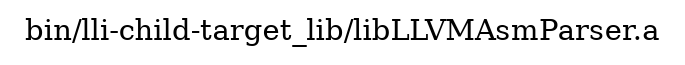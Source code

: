 digraph "bin/lli-child-target_lib/libLLVMAsmParser.a" {
	label="bin/lli-child-target_lib/libLLVMAsmParser.a";
	rankdir=LR;

}

